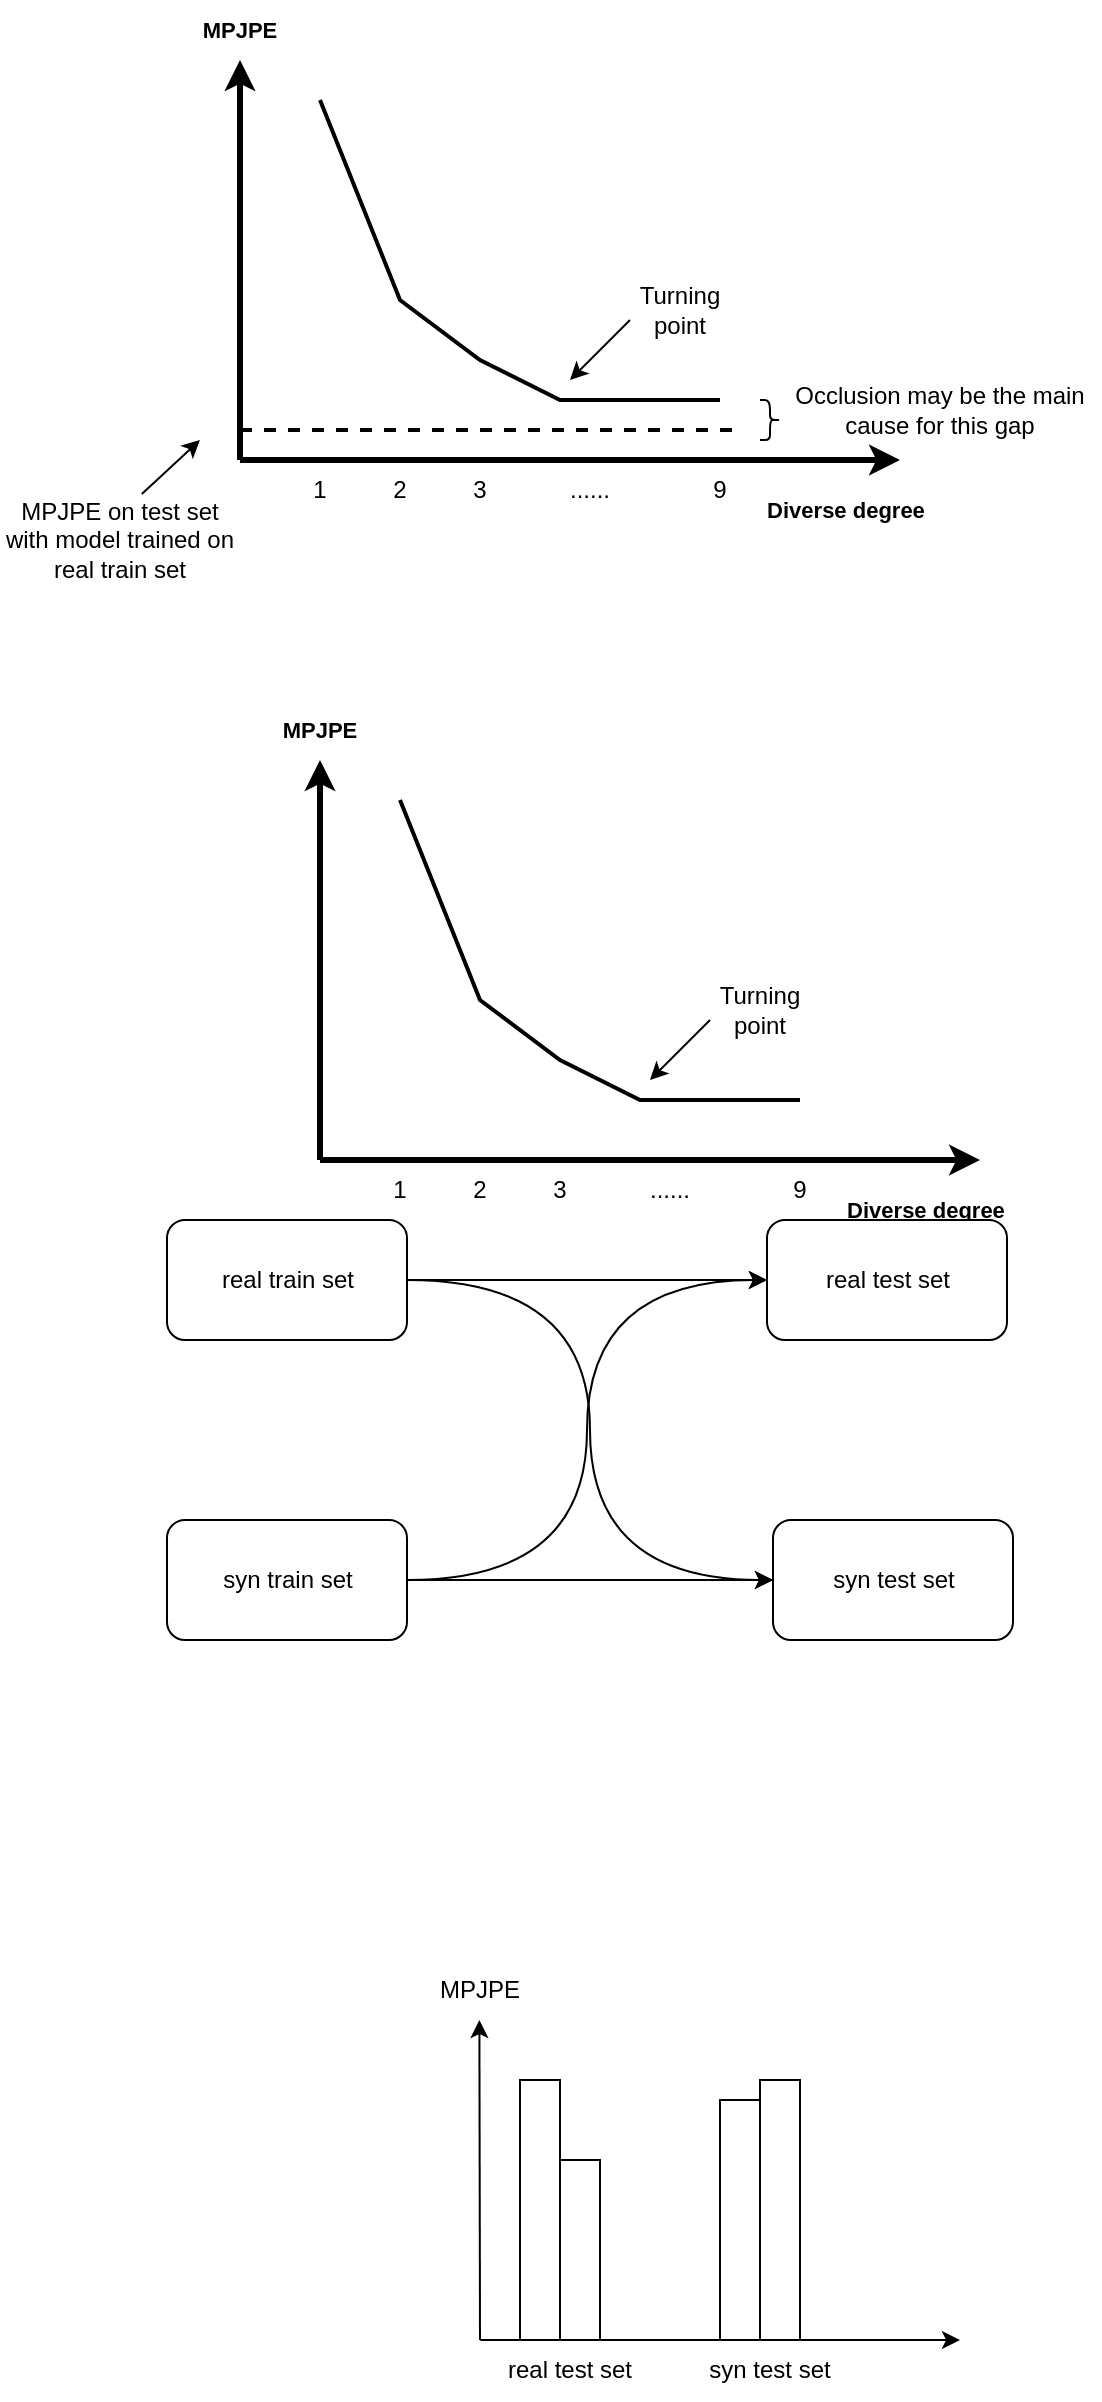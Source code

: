 <mxfile version="22.0.4" type="github">
  <diagram name="第 1 页" id="BZ15HrykAjEuu7JF3pu7">
    <mxGraphModel dx="1296" dy="703" grid="1" gridSize="10" guides="1" tooltips="1" connect="1" arrows="1" fold="1" page="1" pageScale="1" pageWidth="827" pageHeight="1169" math="0" shadow="0">
      <root>
        <mxCell id="0" />
        <mxCell id="1" parent="0" />
        <mxCell id="IbeqkmLSxnjWZuMZQOvI-1" value="" style="endArrow=classic;html=1;rounded=0;strokeWidth=3;" edge="1" parent="1">
          <mxGeometry width="50" height="50" relative="1" as="geometry">
            <mxPoint x="160" y="320" as="sourcePoint" />
            <mxPoint x="160" y="120" as="targetPoint" />
          </mxGeometry>
        </mxCell>
        <mxCell id="IbeqkmLSxnjWZuMZQOvI-2" value="" style="endArrow=classic;html=1;rounded=0;strokeWidth=3;" edge="1" parent="1">
          <mxGeometry width="50" height="50" relative="1" as="geometry">
            <mxPoint x="160" y="320" as="sourcePoint" />
            <mxPoint x="490" y="320" as="targetPoint" />
          </mxGeometry>
        </mxCell>
        <mxCell id="IbeqkmLSxnjWZuMZQOvI-3" value="&lt;font style=&quot;font-size: 11px;&quot;&gt;&lt;b&gt;MPJPE&lt;/b&gt;&lt;/font&gt;" style="text;html=1;strokeColor=none;fillColor=none;align=center;verticalAlign=middle;whiteSpace=wrap;rounded=0;" vertex="1" parent="1">
          <mxGeometry x="130" y="90" width="60" height="30" as="geometry" />
        </mxCell>
        <mxCell id="IbeqkmLSxnjWZuMZQOvI-4" value="&lt;span style=&quot;font-size: 11px;&quot;&gt;&lt;b&gt;Diverse degree&lt;/b&gt;&lt;/span&gt;" style="text;html=1;strokeColor=none;fillColor=none;align=center;verticalAlign=middle;whiteSpace=wrap;rounded=0;" vertex="1" parent="1">
          <mxGeometry x="413" y="330" width="100" height="30" as="geometry" />
        </mxCell>
        <mxCell id="IbeqkmLSxnjWZuMZQOvI-5" value="" style="endArrow=none;html=1;rounded=0;strokeWidth=2;" edge="1" parent="1">
          <mxGeometry width="50" height="50" relative="1" as="geometry">
            <mxPoint x="400" y="290" as="sourcePoint" />
            <mxPoint x="200" y="140" as="targetPoint" />
            <Array as="points">
              <mxPoint x="320" y="290" />
              <mxPoint x="280" y="270" />
              <mxPoint x="240" y="240" />
            </Array>
          </mxGeometry>
        </mxCell>
        <mxCell id="IbeqkmLSxnjWZuMZQOvI-9" value="1" style="text;html=1;strokeColor=none;fillColor=none;align=center;verticalAlign=middle;whiteSpace=wrap;rounded=0;" vertex="1" parent="1">
          <mxGeometry x="190" y="320" width="20" height="30" as="geometry" />
        </mxCell>
        <mxCell id="IbeqkmLSxnjWZuMZQOvI-10" value="2" style="text;html=1;strokeColor=none;fillColor=none;align=center;verticalAlign=middle;whiteSpace=wrap;rounded=0;" vertex="1" parent="1">
          <mxGeometry x="230" y="320" width="20" height="30" as="geometry" />
        </mxCell>
        <mxCell id="IbeqkmLSxnjWZuMZQOvI-11" value="3" style="text;html=1;strokeColor=none;fillColor=none;align=center;verticalAlign=middle;whiteSpace=wrap;rounded=0;" vertex="1" parent="1">
          <mxGeometry x="270" y="320" width="20" height="30" as="geometry" />
        </mxCell>
        <mxCell id="IbeqkmLSxnjWZuMZQOvI-13" value="......" style="text;html=1;strokeColor=none;fillColor=none;align=center;verticalAlign=middle;whiteSpace=wrap;rounded=0;" vertex="1" parent="1">
          <mxGeometry x="320" y="320" width="30" height="30" as="geometry" />
        </mxCell>
        <mxCell id="IbeqkmLSxnjWZuMZQOvI-14" value="9" style="text;html=1;strokeColor=none;fillColor=none;align=center;verticalAlign=middle;whiteSpace=wrap;rounded=0;" vertex="1" parent="1">
          <mxGeometry x="390" y="320" width="20" height="30" as="geometry" />
        </mxCell>
        <mxCell id="IbeqkmLSxnjWZuMZQOvI-15" value="" style="endArrow=classic;html=1;rounded=0;" edge="1" parent="1">
          <mxGeometry width="50" height="50" relative="1" as="geometry">
            <mxPoint x="355" y="250" as="sourcePoint" />
            <mxPoint x="325" y="280" as="targetPoint" />
          </mxGeometry>
        </mxCell>
        <mxCell id="IbeqkmLSxnjWZuMZQOvI-16" value="Turning point" style="text;html=1;strokeColor=none;fillColor=none;align=center;verticalAlign=middle;whiteSpace=wrap;rounded=0;" vertex="1" parent="1">
          <mxGeometry x="350" y="230" width="60" height="30" as="geometry" />
        </mxCell>
        <mxCell id="IbeqkmLSxnjWZuMZQOvI-17" value="" style="endArrow=none;dashed=1;html=1;rounded=0;strokeWidth=2;" edge="1" parent="1">
          <mxGeometry width="50" height="50" relative="1" as="geometry">
            <mxPoint x="160" y="305" as="sourcePoint" />
            <mxPoint x="410" y="305" as="targetPoint" />
          </mxGeometry>
        </mxCell>
        <mxCell id="IbeqkmLSxnjWZuMZQOvI-18" value="" style="endArrow=classic;html=1;rounded=0;exitX=0.591;exitY=-0.075;exitDx=0;exitDy=0;exitPerimeter=0;" edge="1" parent="1" source="IbeqkmLSxnjWZuMZQOvI-19">
          <mxGeometry width="50" height="50" relative="1" as="geometry">
            <mxPoint x="110" y="330" as="sourcePoint" />
            <mxPoint x="140" y="310" as="targetPoint" />
          </mxGeometry>
        </mxCell>
        <mxCell id="IbeqkmLSxnjWZuMZQOvI-19" value="MPJPE on test set with model trained on real train set" style="text;html=1;strokeColor=none;fillColor=none;align=center;verticalAlign=middle;whiteSpace=wrap;rounded=0;" vertex="1" parent="1">
          <mxGeometry x="40" y="340" width="120" height="40" as="geometry" />
        </mxCell>
        <mxCell id="IbeqkmLSxnjWZuMZQOvI-21" value="" style="shape=curlyBracket;whiteSpace=wrap;html=1;rounded=1;flipH=1;labelPosition=right;verticalLabelPosition=middle;align=left;verticalAlign=middle;" vertex="1" parent="1">
          <mxGeometry x="420" y="290" width="10" height="20" as="geometry" />
        </mxCell>
        <mxCell id="IbeqkmLSxnjWZuMZQOvI-22" value="Occlusion may be the main cause for this gap" style="text;html=1;strokeColor=none;fillColor=none;align=center;verticalAlign=middle;whiteSpace=wrap;rounded=0;" vertex="1" parent="1">
          <mxGeometry x="430" y="280" width="160" height="30" as="geometry" />
        </mxCell>
        <mxCell id="IbeqkmLSxnjWZuMZQOvI-23" value="" style="endArrow=classic;html=1;rounded=0;strokeWidth=3;" edge="1" parent="1">
          <mxGeometry width="50" height="50" relative="1" as="geometry">
            <mxPoint x="200" y="670" as="sourcePoint" />
            <mxPoint x="200" y="470" as="targetPoint" />
          </mxGeometry>
        </mxCell>
        <mxCell id="IbeqkmLSxnjWZuMZQOvI-24" value="" style="endArrow=classic;html=1;rounded=0;strokeWidth=3;" edge="1" parent="1">
          <mxGeometry width="50" height="50" relative="1" as="geometry">
            <mxPoint x="200" y="670" as="sourcePoint" />
            <mxPoint x="530" y="670" as="targetPoint" />
          </mxGeometry>
        </mxCell>
        <mxCell id="IbeqkmLSxnjWZuMZQOvI-25" value="&lt;font style=&quot;font-size: 11px;&quot;&gt;&lt;b&gt;MPJPE&lt;/b&gt;&lt;/font&gt;" style="text;html=1;strokeColor=none;fillColor=none;align=center;verticalAlign=middle;whiteSpace=wrap;rounded=0;" vertex="1" parent="1">
          <mxGeometry x="170" y="440" width="60" height="30" as="geometry" />
        </mxCell>
        <mxCell id="IbeqkmLSxnjWZuMZQOvI-26" value="&lt;span style=&quot;font-size: 11px;&quot;&gt;&lt;b&gt;Diverse degree&lt;/b&gt;&lt;/span&gt;" style="text;html=1;strokeColor=none;fillColor=none;align=center;verticalAlign=middle;whiteSpace=wrap;rounded=0;" vertex="1" parent="1">
          <mxGeometry x="453" y="680" width="100" height="30" as="geometry" />
        </mxCell>
        <mxCell id="IbeqkmLSxnjWZuMZQOvI-27" value="" style="endArrow=none;html=1;rounded=0;strokeWidth=2;" edge="1" parent="1">
          <mxGeometry width="50" height="50" relative="1" as="geometry">
            <mxPoint x="440" y="640" as="sourcePoint" />
            <mxPoint x="240" y="490" as="targetPoint" />
            <Array as="points">
              <mxPoint x="360" y="640" />
              <mxPoint x="320" y="620" />
              <mxPoint x="280" y="590" />
            </Array>
          </mxGeometry>
        </mxCell>
        <mxCell id="IbeqkmLSxnjWZuMZQOvI-28" value="1" style="text;html=1;strokeColor=none;fillColor=none;align=center;verticalAlign=middle;whiteSpace=wrap;rounded=0;" vertex="1" parent="1">
          <mxGeometry x="230" y="670" width="20" height="30" as="geometry" />
        </mxCell>
        <mxCell id="IbeqkmLSxnjWZuMZQOvI-29" value="2" style="text;html=1;strokeColor=none;fillColor=none;align=center;verticalAlign=middle;whiteSpace=wrap;rounded=0;" vertex="1" parent="1">
          <mxGeometry x="270" y="670" width="20" height="30" as="geometry" />
        </mxCell>
        <mxCell id="IbeqkmLSxnjWZuMZQOvI-30" value="3" style="text;html=1;strokeColor=none;fillColor=none;align=center;verticalAlign=middle;whiteSpace=wrap;rounded=0;" vertex="1" parent="1">
          <mxGeometry x="310" y="670" width="20" height="30" as="geometry" />
        </mxCell>
        <mxCell id="IbeqkmLSxnjWZuMZQOvI-31" value="......" style="text;html=1;strokeColor=none;fillColor=none;align=center;verticalAlign=middle;whiteSpace=wrap;rounded=0;" vertex="1" parent="1">
          <mxGeometry x="360" y="670" width="30" height="30" as="geometry" />
        </mxCell>
        <mxCell id="IbeqkmLSxnjWZuMZQOvI-32" value="9" style="text;html=1;strokeColor=none;fillColor=none;align=center;verticalAlign=middle;whiteSpace=wrap;rounded=0;" vertex="1" parent="1">
          <mxGeometry x="430" y="670" width="20" height="30" as="geometry" />
        </mxCell>
        <mxCell id="IbeqkmLSxnjWZuMZQOvI-33" value="" style="endArrow=classic;html=1;rounded=0;" edge="1" parent="1">
          <mxGeometry width="50" height="50" relative="1" as="geometry">
            <mxPoint x="395" y="600" as="sourcePoint" />
            <mxPoint x="365" y="630" as="targetPoint" />
          </mxGeometry>
        </mxCell>
        <mxCell id="IbeqkmLSxnjWZuMZQOvI-34" value="Turning point" style="text;html=1;strokeColor=none;fillColor=none;align=center;verticalAlign=middle;whiteSpace=wrap;rounded=0;" vertex="1" parent="1">
          <mxGeometry x="390" y="580" width="60" height="30" as="geometry" />
        </mxCell>
        <mxCell id="IbeqkmLSxnjWZuMZQOvI-45" style="edgeStyle=orthogonalEdgeStyle;rounded=0;orthogonalLoop=1;jettySize=auto;html=1;" edge="1" parent="1" source="IbeqkmLSxnjWZuMZQOvI-40" target="IbeqkmLSxnjWZuMZQOvI-42">
          <mxGeometry relative="1" as="geometry" />
        </mxCell>
        <mxCell id="IbeqkmLSxnjWZuMZQOvI-46" style="edgeStyle=orthogonalEdgeStyle;rounded=0;orthogonalLoop=1;jettySize=auto;html=1;exitX=1;exitY=0.5;exitDx=0;exitDy=0;entryX=0;entryY=0.5;entryDx=0;entryDy=0;curved=1;" edge="1" parent="1" source="IbeqkmLSxnjWZuMZQOvI-40" target="IbeqkmLSxnjWZuMZQOvI-43">
          <mxGeometry relative="1" as="geometry" />
        </mxCell>
        <mxCell id="IbeqkmLSxnjWZuMZQOvI-40" value="real train set" style="rounded=1;whiteSpace=wrap;html=1;" vertex="1" parent="1">
          <mxGeometry x="123.5" y="700" width="120" height="60" as="geometry" />
        </mxCell>
        <mxCell id="IbeqkmLSxnjWZuMZQOvI-44" style="edgeStyle=orthogonalEdgeStyle;rounded=0;orthogonalLoop=1;jettySize=auto;html=1;entryX=0;entryY=0.5;entryDx=0;entryDy=0;curved=1;" edge="1" parent="1" source="IbeqkmLSxnjWZuMZQOvI-41" target="IbeqkmLSxnjWZuMZQOvI-42">
          <mxGeometry relative="1" as="geometry" />
        </mxCell>
        <mxCell id="IbeqkmLSxnjWZuMZQOvI-47" style="edgeStyle=orthogonalEdgeStyle;rounded=0;orthogonalLoop=1;jettySize=auto;html=1;" edge="1" parent="1" source="IbeqkmLSxnjWZuMZQOvI-41" target="IbeqkmLSxnjWZuMZQOvI-43">
          <mxGeometry relative="1" as="geometry" />
        </mxCell>
        <mxCell id="IbeqkmLSxnjWZuMZQOvI-41" value="syn train set" style="rounded=1;whiteSpace=wrap;html=1;" vertex="1" parent="1">
          <mxGeometry x="123.5" y="850" width="120" height="60" as="geometry" />
        </mxCell>
        <mxCell id="IbeqkmLSxnjWZuMZQOvI-42" value="real test set" style="rounded=1;whiteSpace=wrap;html=1;" vertex="1" parent="1">
          <mxGeometry x="423.5" y="700" width="120" height="60" as="geometry" />
        </mxCell>
        <mxCell id="IbeqkmLSxnjWZuMZQOvI-43" value="syn test set" style="rounded=1;whiteSpace=wrap;html=1;" vertex="1" parent="1">
          <mxGeometry x="426.5" y="850" width="120" height="60" as="geometry" />
        </mxCell>
        <mxCell id="IbeqkmLSxnjWZuMZQOvI-48" value="" style="endArrow=classic;html=1;rounded=0;" edge="1" parent="1">
          <mxGeometry width="50" height="50" relative="1" as="geometry">
            <mxPoint x="280" y="1260" as="sourcePoint" />
            <mxPoint x="279.69" y="1100" as="targetPoint" />
          </mxGeometry>
        </mxCell>
        <mxCell id="IbeqkmLSxnjWZuMZQOvI-49" value="" style="endArrow=classic;html=1;rounded=0;" edge="1" parent="1">
          <mxGeometry width="50" height="50" relative="1" as="geometry">
            <mxPoint x="280.16" y="1260" as="sourcePoint" />
            <mxPoint x="520" y="1260" as="targetPoint" />
          </mxGeometry>
        </mxCell>
        <mxCell id="IbeqkmLSxnjWZuMZQOvI-50" value="" style="rounded=0;whiteSpace=wrap;html=1;" vertex="1" parent="1">
          <mxGeometry x="300" y="1130" width="20" height="130" as="geometry" />
        </mxCell>
        <mxCell id="IbeqkmLSxnjWZuMZQOvI-52" value="MPJPE" style="text;html=1;strokeColor=none;fillColor=none;align=center;verticalAlign=middle;whiteSpace=wrap;rounded=0;" vertex="1" parent="1">
          <mxGeometry x="250" y="1070" width="60" height="30" as="geometry" />
        </mxCell>
        <mxCell id="IbeqkmLSxnjWZuMZQOvI-53" value="" style="rounded=0;whiteSpace=wrap;html=1;" vertex="1" parent="1">
          <mxGeometry x="320" y="1170" width="20" height="90" as="geometry" />
        </mxCell>
        <mxCell id="IbeqkmLSxnjWZuMZQOvI-54" value="" style="rounded=0;whiteSpace=wrap;html=1;" vertex="1" parent="1">
          <mxGeometry x="400" y="1140" width="20" height="120" as="geometry" />
        </mxCell>
        <mxCell id="IbeqkmLSxnjWZuMZQOvI-55" value="" style="rounded=0;whiteSpace=wrap;html=1;" vertex="1" parent="1">
          <mxGeometry x="420" y="1130" width="20" height="130" as="geometry" />
        </mxCell>
        <mxCell id="IbeqkmLSxnjWZuMZQOvI-56" value="real test set" style="text;html=1;strokeColor=none;fillColor=none;align=center;verticalAlign=middle;whiteSpace=wrap;rounded=0;" vertex="1" parent="1">
          <mxGeometry x="280" y="1260" width="90" height="30" as="geometry" />
        </mxCell>
        <mxCell id="IbeqkmLSxnjWZuMZQOvI-57" value="syn test set" style="text;html=1;strokeColor=none;fillColor=none;align=center;verticalAlign=middle;whiteSpace=wrap;rounded=0;" vertex="1" parent="1">
          <mxGeometry x="380" y="1260" width="90" height="30" as="geometry" />
        </mxCell>
      </root>
    </mxGraphModel>
  </diagram>
</mxfile>
